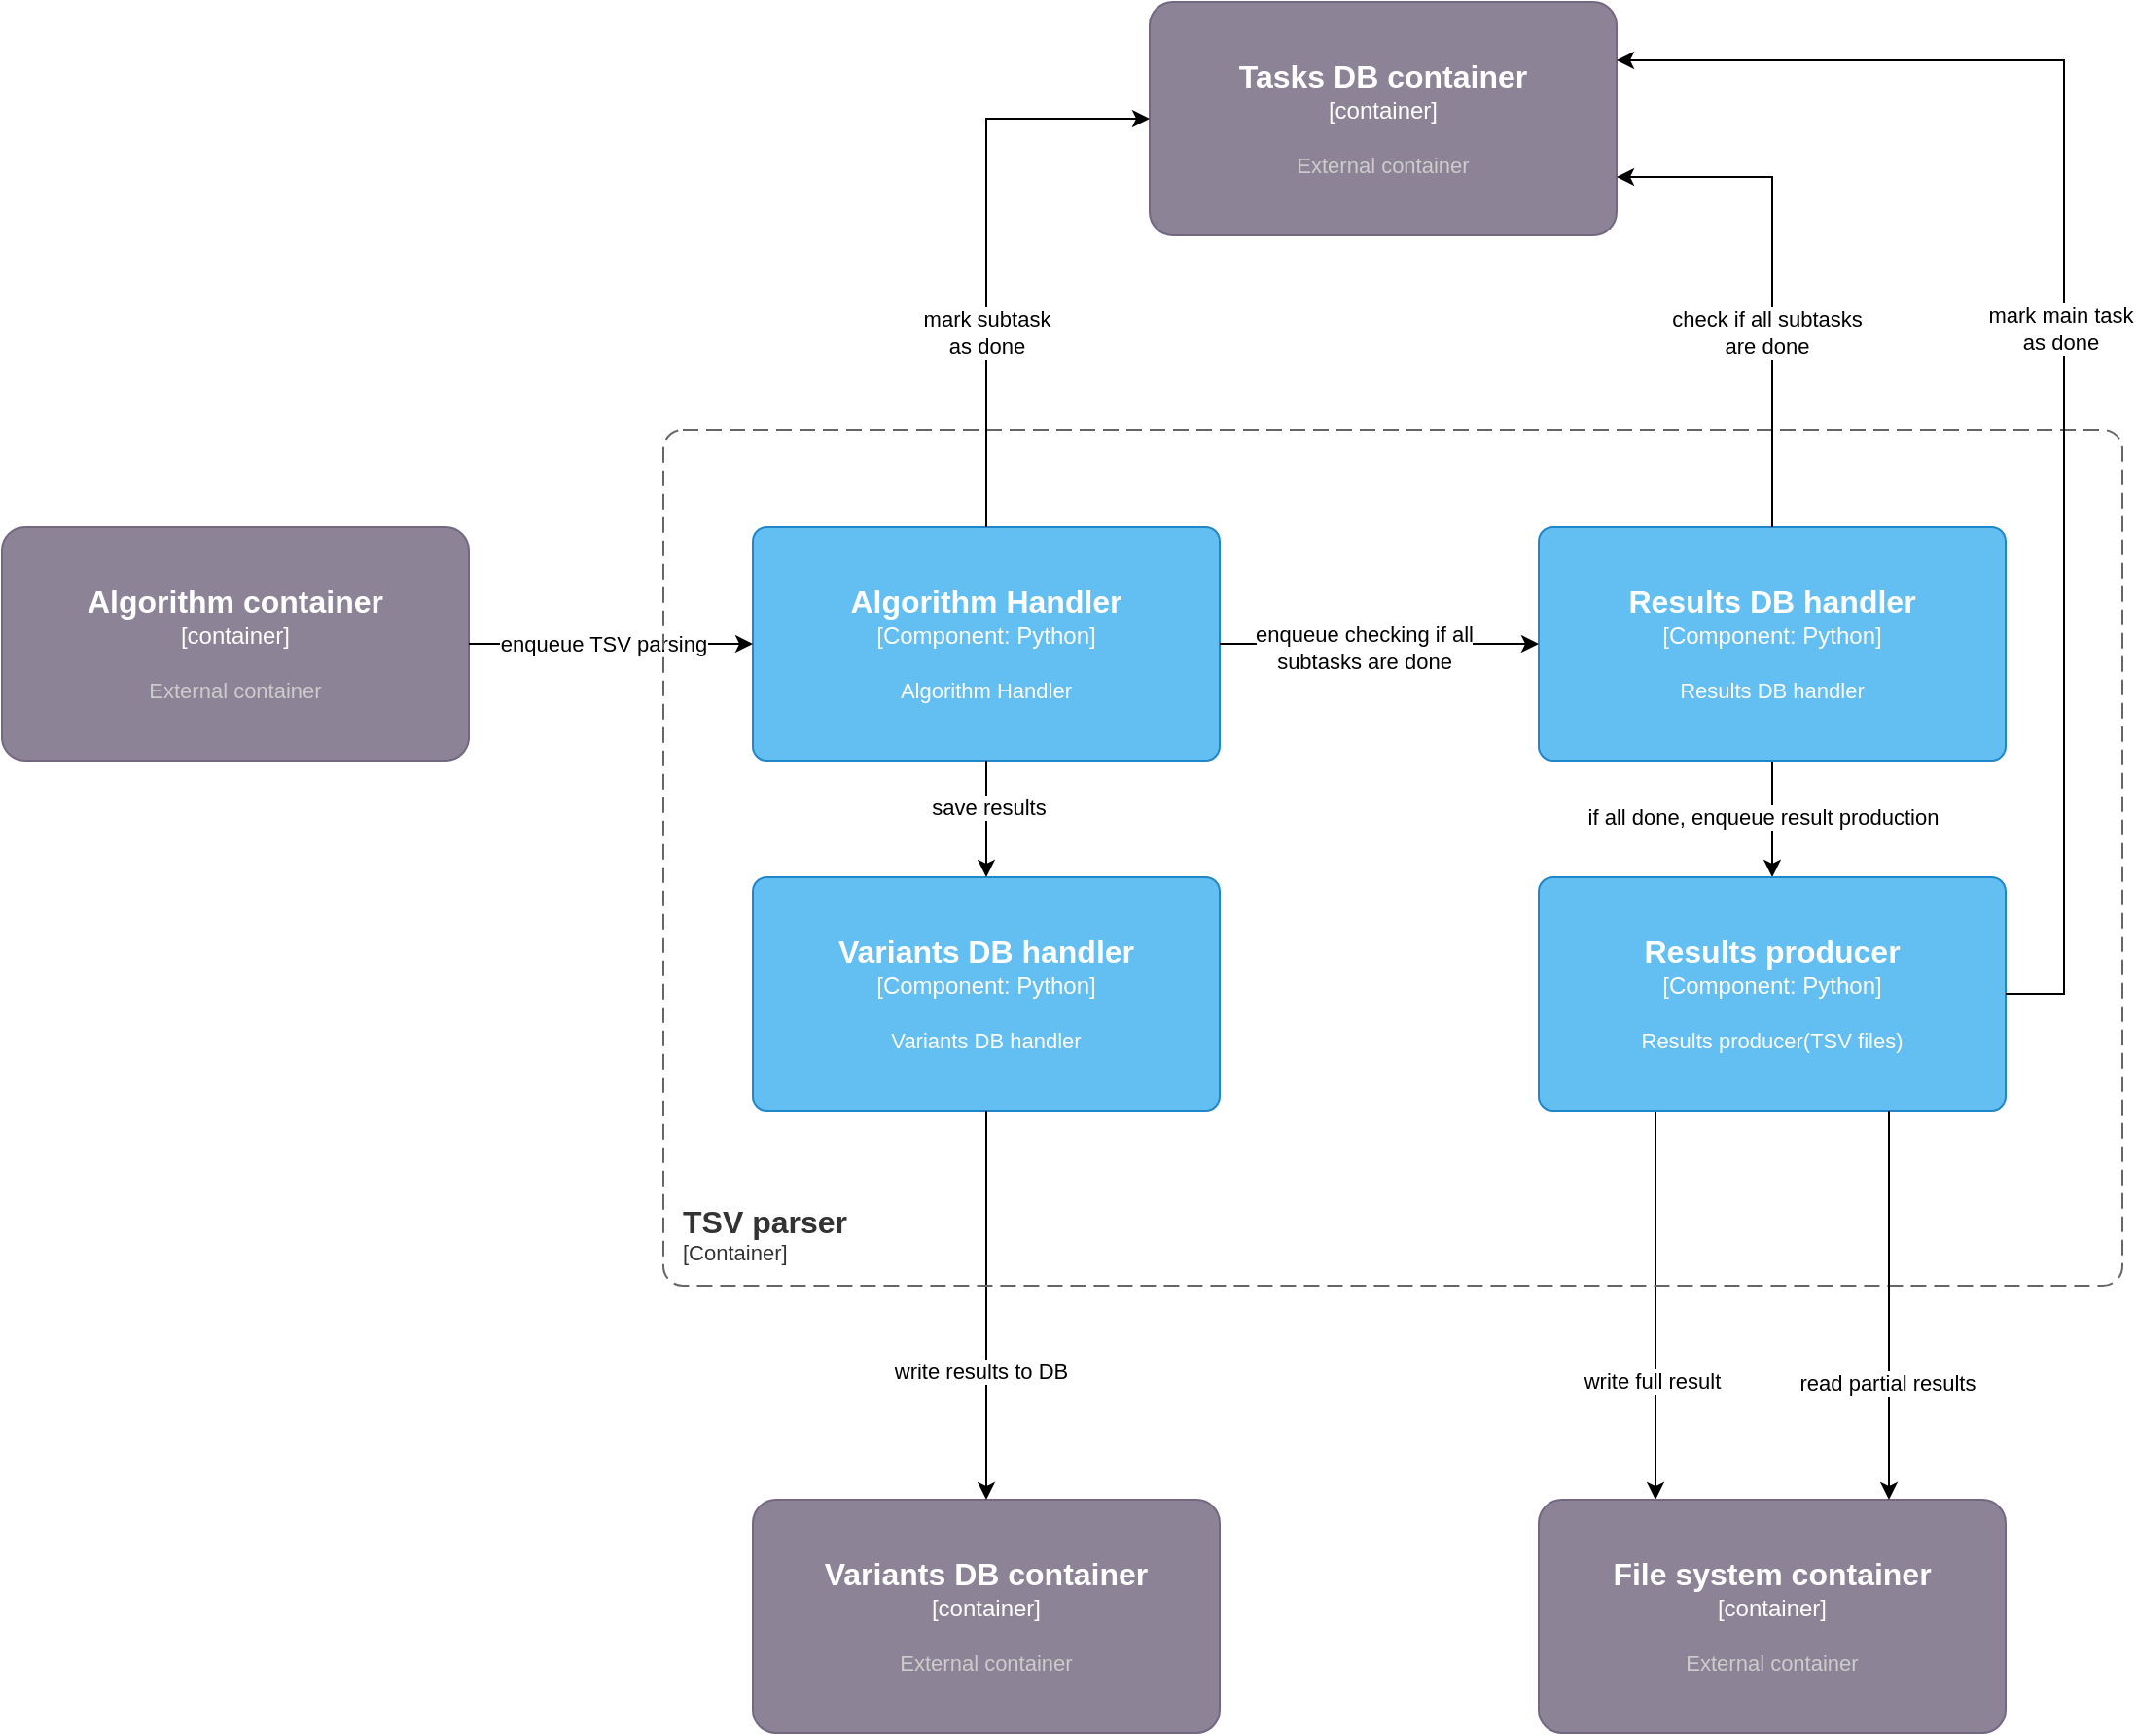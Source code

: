 <mxfile version="22.1.5" type="device" pages="2">
  <diagram id="C5RBs43oDa-KdzZeNtuy" name="Page-1">
    <mxGraphModel dx="3341" dy="934" grid="1" gridSize="10" guides="1" tooltips="1" connect="1" arrows="1" fold="1" page="1" pageScale="1" pageWidth="827" pageHeight="1169" math="0" shadow="0">
      <root>
        <mxCell id="WIyWlLk6GJQsqaUBKTNV-0" />
        <mxCell id="WIyWlLk6GJQsqaUBKTNV-1" parent="WIyWlLk6GJQsqaUBKTNV-0" />
        <object placeholders="1" c4Name="Algorithm Handler" c4Type="Component" c4Technology="Python" c4Description="Algorithm Handler" label="&lt;font style=&quot;font-size: 16px&quot;&gt;&lt;b&gt;%c4Name%&lt;/b&gt;&lt;/font&gt;&lt;div&gt;[%c4Type%: %c4Technology%]&lt;/div&gt;&lt;br&gt;&lt;div&gt;&lt;font style=&quot;font-size: 11px&quot;&gt;%c4Description%&lt;/font&gt;&lt;/div&gt;" id="rKwKH5jRR2dIoYyOyhRB-0">
          <mxCell style="rounded=1;whiteSpace=wrap;html=1;labelBackgroundColor=none;fillColor=#63BEF2;fontColor=#ffffff;align=center;arcSize=6;strokeColor=#2086C9;metaEdit=1;resizable=0;points=[[0.25,0,0],[0.5,0,0],[0.75,0,0],[1,0.25,0],[1,0.5,0],[1,0.75,0],[0.75,1,0],[0.5,1,0],[0.25,1,0],[0,0.75,0],[0,0.5,0],[0,0.25,0]];" parent="WIyWlLk6GJQsqaUBKTNV-1" vertex="1">
            <mxGeometry x="-984" y="360" width="240" height="120" as="geometry" />
          </mxCell>
        </object>
        <object placeholders="1" c4Name="Algorithm container" c4Type="container" c4Description="External container" label="&lt;font style=&quot;font-size: 16px&quot;&gt;&lt;b&gt;%c4Name%&lt;/b&gt;&lt;/font&gt;&lt;div&gt;[%c4Type%]&lt;/div&gt;&lt;br&gt;&lt;div&gt;&lt;font style=&quot;font-size: 11px&quot;&gt;&lt;font color=&quot;#cccccc&quot;&gt;%c4Description%&lt;/font&gt;&lt;/div&gt;" id="rKwKH5jRR2dIoYyOyhRB-3">
          <mxCell style="rounded=1;whiteSpace=wrap;html=1;labelBackgroundColor=none;fillColor=#8C8496;fontColor=#ffffff;align=center;arcSize=10;strokeColor=#736782;metaEdit=1;resizable=0;points=[[0.25,0,0],[0.5,0,0],[0.75,0,0],[1,0.25,0],[1,0.5,0],[1,0.75,0],[0.75,1,0],[0.5,1,0],[0.25,1,0],[0,0.75,0],[0,0.5,0],[0,0.25,0]];" parent="WIyWlLk6GJQsqaUBKTNV-1" vertex="1">
            <mxGeometry x="-1370" y="360" width="240" height="120" as="geometry" />
          </mxCell>
        </object>
        <object placeholders="1" c4Name="Variants DB handler" c4Type="Component" c4Technology="Python" c4Description="Variants DB handler" label="&lt;font style=&quot;font-size: 16px&quot;&gt;&lt;b&gt;%c4Name%&lt;/b&gt;&lt;/font&gt;&lt;div&gt;[%c4Type%: %c4Technology%]&lt;/div&gt;&lt;br&gt;&lt;div&gt;&lt;font style=&quot;font-size: 11px&quot;&gt;%c4Description%&lt;/font&gt;&lt;/div&gt;" id="rKwKH5jRR2dIoYyOyhRB-4">
          <mxCell style="rounded=1;whiteSpace=wrap;html=1;labelBackgroundColor=none;fillColor=#63BEF2;fontColor=#ffffff;align=center;arcSize=6;strokeColor=#2086C9;metaEdit=1;resizable=0;points=[[0.25,0,0],[0.5,0,0],[0.75,0,0],[1,0.25,0],[1,0.5,0],[1,0.75,0],[0.75,1,0],[0.5,1,0],[0.25,1,0],[0,0.75,0],[0,0.5,0],[0,0.25,0]];" parent="WIyWlLk6GJQsqaUBKTNV-1" vertex="1">
            <mxGeometry x="-984" y="540" width="240" height="120" as="geometry" />
          </mxCell>
        </object>
        <mxCell id="rKwKH5jRR2dIoYyOyhRB-7" style="edgeStyle=orthogonalEdgeStyle;rounded=0;orthogonalLoop=1;jettySize=auto;html=1;exitX=0.5;exitY=1;exitDx=0;exitDy=0;exitPerimeter=0;startArrow=none;startFill=0;" parent="WIyWlLk6GJQsqaUBKTNV-1" source="rKwKH5jRR2dIoYyOyhRB-5" target="rKwKH5jRR2dIoYyOyhRB-6" edge="1">
          <mxGeometry relative="1" as="geometry" />
        </mxCell>
        <mxCell id="e27GyPCkwXopAo5xCgVj-14" value="&lt;div&gt;if all done, enqueue result production&lt;br&gt;&lt;/div&gt;" style="edgeLabel;html=1;align=center;verticalAlign=middle;resizable=0;points=[];" vertex="1" connectable="0" parent="rKwKH5jRR2dIoYyOyhRB-7">
          <mxGeometry x="-0.017" y="-5" relative="1" as="geometry">
            <mxPoint y="-1" as="offset" />
          </mxGeometry>
        </mxCell>
        <object placeholders="1" c4Name="Results DB handler" c4Type="Component" c4Technology="Python" c4Description="Results DB handler" label="&lt;font style=&quot;font-size: 16px&quot;&gt;&lt;b&gt;%c4Name%&lt;/b&gt;&lt;/font&gt;&lt;div&gt;[%c4Type%: %c4Technology%]&lt;/div&gt;&lt;br&gt;&lt;div&gt;&lt;font style=&quot;font-size: 11px&quot;&gt;%c4Description%&lt;/font&gt;&lt;/div&gt;" id="rKwKH5jRR2dIoYyOyhRB-5">
          <mxCell style="rounded=1;whiteSpace=wrap;html=1;labelBackgroundColor=none;fillColor=#63BEF2;fontColor=#ffffff;align=center;arcSize=6;strokeColor=#2086C9;metaEdit=1;resizable=0;points=[[0.25,0,0],[0.5,0,0],[0.75,0,0],[1,0.25,0],[1,0.5,0],[1,0.75,0],[0.75,1,0],[0.5,1,0],[0.25,1,0],[0,0.75,0],[0,0.5,0],[0,0.25,0]];" parent="WIyWlLk6GJQsqaUBKTNV-1" vertex="1">
            <mxGeometry x="-580" y="360" width="240" height="120" as="geometry" />
          </mxCell>
        </object>
        <mxCell id="rKwKH5jRR2dIoYyOyhRB-15" style="edgeStyle=orthogonalEdgeStyle;rounded=0;orthogonalLoop=1;jettySize=auto;html=1;exitX=0.25;exitY=1;exitDx=0;exitDy=0;exitPerimeter=0;entryX=0.25;entryY=0;entryDx=0;entryDy=0;entryPerimeter=0;" parent="WIyWlLk6GJQsqaUBKTNV-1" source="rKwKH5jRR2dIoYyOyhRB-6" target="rKwKH5jRR2dIoYyOyhRB-10" edge="1">
          <mxGeometry relative="1" as="geometry">
            <Array as="points" />
            <mxPoint x="-500" y="760" as="targetPoint" />
          </mxGeometry>
        </mxCell>
        <mxCell id="e27GyPCkwXopAo5xCgVj-17" value="write full result" style="edgeLabel;html=1;align=center;verticalAlign=middle;resizable=0;points=[];" vertex="1" connectable="0" parent="rKwKH5jRR2dIoYyOyhRB-15">
          <mxGeometry x="0.395" y="-2" relative="1" as="geometry">
            <mxPoint y="-1" as="offset" />
          </mxGeometry>
        </mxCell>
        <object placeholders="1" c4Name="Results producer" c4Type="Component" c4Technology="Python" c4Description="Results producer(TSV files)" label="&lt;font style=&quot;font-size: 16px&quot;&gt;&lt;b&gt;%c4Name%&lt;/b&gt;&lt;/font&gt;&lt;div&gt;[%c4Type%: %c4Technology%]&lt;/div&gt;&lt;br&gt;&lt;div&gt;&lt;font style=&quot;font-size: 11px&quot;&gt;%c4Description%&lt;/font&gt;&lt;/div&gt;" id="rKwKH5jRR2dIoYyOyhRB-6">
          <mxCell style="rounded=1;whiteSpace=wrap;html=1;labelBackgroundColor=none;fillColor=#63BEF2;fontColor=#ffffff;align=center;arcSize=6;strokeColor=#2086C9;metaEdit=1;resizable=0;points=[[0.25,0,0],[0.5,0,0],[0.75,0,0],[1,0.25,0],[1,0.5,0],[1,0.75,0],[0.75,1,0],[0.5,1,0],[0.25,1,0],[0,0.75,0],[0,0.5,0],[0,0.25,0]];" parent="WIyWlLk6GJQsqaUBKTNV-1" vertex="1">
            <mxGeometry x="-580" y="540" width="240" height="120" as="geometry" />
          </mxCell>
        </object>
        <mxCell id="rKwKH5jRR2dIoYyOyhRB-8" style="edgeStyle=orthogonalEdgeStyle;rounded=0;orthogonalLoop=1;jettySize=auto;html=1;exitX=0.5;exitY=1;exitDx=0;exitDy=0;exitPerimeter=0;entryX=0.5;entryY=0;entryDx=0;entryDy=0;entryPerimeter=0;" parent="WIyWlLk6GJQsqaUBKTNV-1" source="rKwKH5jRR2dIoYyOyhRB-0" target="rKwKH5jRR2dIoYyOyhRB-4" edge="1">
          <mxGeometry relative="1" as="geometry" />
        </mxCell>
        <mxCell id="e27GyPCkwXopAo5xCgVj-5" value="&lt;div&gt;save results&lt;/div&gt;" style="edgeLabel;html=1;align=center;verticalAlign=middle;resizable=0;points=[];" vertex="1" connectable="0" parent="rKwKH5jRR2dIoYyOyhRB-8">
          <mxGeometry x="-0.183" y="1" relative="1" as="geometry">
            <mxPoint y="-1" as="offset" />
          </mxGeometry>
        </mxCell>
        <mxCell id="rKwKH5jRR2dIoYyOyhRB-9" style="edgeStyle=orthogonalEdgeStyle;rounded=0;orthogonalLoop=1;jettySize=auto;html=1;exitX=1;exitY=0.5;exitDx=0;exitDy=0;exitPerimeter=0;entryX=0;entryY=0.5;entryDx=0;entryDy=0;entryPerimeter=0;" parent="WIyWlLk6GJQsqaUBKTNV-1" source="rKwKH5jRR2dIoYyOyhRB-0" target="rKwKH5jRR2dIoYyOyhRB-5" edge="1">
          <mxGeometry relative="1" as="geometry">
            <mxPoint x="-610" y="420" as="targetPoint" />
            <Array as="points">
              <mxPoint x="-660" y="420" />
              <mxPoint x="-660" y="420" />
            </Array>
          </mxGeometry>
        </mxCell>
        <mxCell id="e27GyPCkwXopAo5xCgVj-4" value="&lt;div&gt;enqueue checking if all&lt;/div&gt;&lt;div&gt;subtasks are done&lt;/div&gt;" style="edgeLabel;html=1;align=center;verticalAlign=middle;resizable=0;points=[];" vertex="1" connectable="0" parent="rKwKH5jRR2dIoYyOyhRB-9">
          <mxGeometry x="-0.091" y="-2" relative="1" as="geometry">
            <mxPoint x="-1" as="offset" />
          </mxGeometry>
        </mxCell>
        <object placeholders="1" c4Name="File system container" c4Type="container" c4Description="External container" label="&lt;font style=&quot;font-size: 16px&quot;&gt;&lt;b&gt;%c4Name%&lt;/b&gt;&lt;/font&gt;&lt;div&gt;[%c4Type%]&lt;/div&gt;&lt;br&gt;&lt;div&gt;&lt;font style=&quot;font-size: 11px&quot;&gt;&lt;font color=&quot;#cccccc&quot;&gt;%c4Description%&lt;/font&gt;&lt;/div&gt;" id="rKwKH5jRR2dIoYyOyhRB-10">
          <mxCell style="rounded=1;whiteSpace=wrap;html=1;labelBackgroundColor=none;fillColor=#8C8496;fontColor=#ffffff;align=center;arcSize=10;strokeColor=#736782;metaEdit=1;resizable=0;points=[[0.25,0,0],[0.5,0,0],[0.75,0,0],[1,0.25,0],[1,0.5,0],[1,0.75,0],[0.75,1,0],[0.5,1,0],[0.25,1,0],[0,0.75,0],[0,0.5,0],[0,0.25,0]];" parent="WIyWlLk6GJQsqaUBKTNV-1" vertex="1">
            <mxGeometry x="-580" y="860" width="240" height="120" as="geometry" />
          </mxCell>
        </object>
        <object placeholders="1" c4Name="Variants DB container" c4Type="container" c4Description="External container" label="&lt;font style=&quot;font-size: 16px&quot;&gt;&lt;b&gt;%c4Name%&lt;/b&gt;&lt;/font&gt;&lt;div&gt;[%c4Type%]&lt;/div&gt;&lt;br&gt;&lt;div&gt;&lt;font style=&quot;font-size: 11px&quot;&gt;&lt;font color=&quot;#cccccc&quot;&gt;%c4Description%&lt;/font&gt;&lt;/div&gt;" id="rKwKH5jRR2dIoYyOyhRB-11">
          <mxCell style="rounded=1;whiteSpace=wrap;html=1;labelBackgroundColor=none;fillColor=#8C8496;fontColor=#ffffff;align=center;arcSize=10;strokeColor=#736782;metaEdit=1;resizable=0;points=[[0.25,0,0],[0.5,0,0],[0.75,0,0],[1,0.25,0],[1,0.5,0],[1,0.75,0],[0.75,1,0],[0.5,1,0],[0.25,1,0],[0,0.75,0],[0,0.5,0],[0,0.25,0]];" parent="WIyWlLk6GJQsqaUBKTNV-1" vertex="1">
            <mxGeometry x="-984" y="860" width="240" height="120" as="geometry" />
          </mxCell>
        </object>
        <object placeholders="1" c4Name="Tasks DB container" c4Type="container" c4Description="External container" label="&lt;font style=&quot;font-size: 16px&quot;&gt;&lt;b&gt;%c4Name%&lt;/b&gt;&lt;/font&gt;&lt;div&gt;[%c4Type%]&lt;/div&gt;&lt;br&gt;&lt;div&gt;&lt;font style=&quot;font-size: 11px&quot;&gt;&lt;font color=&quot;#cccccc&quot;&gt;%c4Description%&lt;/font&gt;&lt;/div&gt;" id="rKwKH5jRR2dIoYyOyhRB-12">
          <mxCell style="rounded=1;whiteSpace=wrap;html=1;labelBackgroundColor=none;fillColor=#8C8496;fontColor=#ffffff;align=center;arcSize=10;strokeColor=#736782;metaEdit=1;resizable=0;points=[[0.25,0,0],[0.5,0,0],[0.75,0,0],[1,0.25,0],[1,0.5,0],[1,0.75,0],[0.75,1,0],[0.5,1,0],[0.25,1,0],[0,0.75,0],[0,0.5,0],[0,0.25,0]];" parent="WIyWlLk6GJQsqaUBKTNV-1" vertex="1">
            <mxGeometry x="-780" y="90" width="240" height="120" as="geometry" />
          </mxCell>
        </object>
        <mxCell id="rKwKH5jRR2dIoYyOyhRB-13" style="edgeStyle=orthogonalEdgeStyle;rounded=0;orthogonalLoop=1;jettySize=auto;html=1;exitX=0.5;exitY=1;exitDx=0;exitDy=0;exitPerimeter=0;entryX=0.5;entryY=0;entryDx=0;entryDy=0;entryPerimeter=0;" parent="WIyWlLk6GJQsqaUBKTNV-1" source="rKwKH5jRR2dIoYyOyhRB-4" target="rKwKH5jRR2dIoYyOyhRB-11" edge="1">
          <mxGeometry relative="1" as="geometry" />
        </mxCell>
        <mxCell id="e27GyPCkwXopAo5xCgVj-16" value="&lt;div&gt;write results to DB&lt;/div&gt;" style="edgeLabel;html=1;align=center;verticalAlign=middle;resizable=0;points=[];" vertex="1" connectable="0" parent="rKwKH5jRR2dIoYyOyhRB-13">
          <mxGeometry x="0.345" y="-3" relative="1" as="geometry">
            <mxPoint y="-1" as="offset" />
          </mxGeometry>
        </mxCell>
        <mxCell id="rKwKH5jRR2dIoYyOyhRB-18" style="edgeStyle=orthogonalEdgeStyle;rounded=0;orthogonalLoop=1;jettySize=auto;html=1;entryX=0;entryY=0.5;entryDx=0;entryDy=0;entryPerimeter=0;" parent="WIyWlLk6GJQsqaUBKTNV-1" source="rKwKH5jRR2dIoYyOyhRB-3" target="rKwKH5jRR2dIoYyOyhRB-0" edge="1">
          <mxGeometry relative="1" as="geometry" />
        </mxCell>
        <mxCell id="e27GyPCkwXopAo5xCgVj-3" value="&lt;div&gt;enqueue TSV parsing&lt;/div&gt;" style="edgeLabel;html=1;align=center;verticalAlign=middle;resizable=0;points=[];" vertex="1" connectable="0" parent="rKwKH5jRR2dIoYyOyhRB-18">
          <mxGeometry x="-0.312" y="3" relative="1" as="geometry">
            <mxPoint x="19" y="3" as="offset" />
          </mxGeometry>
        </mxCell>
        <object placeholders="1" c4Name="TSV parser" c4Type="ContainerScopeBoundary" c4Application="Container" label="&lt;font style=&quot;font-size: 16px&quot;&gt;&lt;b&gt;&lt;div style=&quot;text-align: left&quot;&gt;%c4Name%&lt;/div&gt;&lt;/b&gt;&lt;/font&gt;&lt;div style=&quot;text-align: left&quot;&gt;[%c4Application%]&lt;/div&gt;" id="e27GyPCkwXopAo5xCgVj-1">
          <mxCell style="rounded=1;fontSize=11;whiteSpace=wrap;html=1;dashed=1;arcSize=20;fillColor=none;strokeColor=#666666;fontColor=#333333;labelBackgroundColor=none;align=left;verticalAlign=bottom;labelBorderColor=none;spacingTop=0;spacing=10;dashPattern=8 4;metaEdit=1;rotatable=0;perimeter=rectanglePerimeter;noLabel=0;labelPadding=0;allowArrows=0;connectable=0;expand=0;recursiveResize=0;editable=1;pointerEvents=0;absoluteArcSize=1;points=[[0.25,0,0],[0.5,0,0],[0.75,0,0],[1,0.25,0],[1,0.5,0],[1,0.75,0],[0.75,1,0],[0.5,1,0],[0.25,1,0],[0,0.75,0],[0,0.5,0],[0,0.25,0]];" vertex="1" parent="WIyWlLk6GJQsqaUBKTNV-1">
            <mxGeometry x="-1030" y="310" width="750" height="440" as="geometry" />
          </mxCell>
        </object>
        <mxCell id="e27GyPCkwXopAo5xCgVj-6" style="edgeStyle=orthogonalEdgeStyle;rounded=0;orthogonalLoop=1;jettySize=auto;html=1;exitX=0.5;exitY=0;exitDx=0;exitDy=0;exitPerimeter=0;entryX=0;entryY=0.5;entryDx=0;entryDy=0;entryPerimeter=0;" edge="1" parent="WIyWlLk6GJQsqaUBKTNV-1" source="rKwKH5jRR2dIoYyOyhRB-0" target="rKwKH5jRR2dIoYyOyhRB-12">
          <mxGeometry relative="1" as="geometry" />
        </mxCell>
        <mxCell id="e27GyPCkwXopAo5xCgVj-11" value="&lt;div&gt;mark subtask&lt;/div&gt;&lt;div&gt;as done&lt;/div&gt;" style="edgeLabel;html=1;align=center;verticalAlign=middle;resizable=0;points=[];" vertex="1" connectable="0" parent="e27GyPCkwXopAo5xCgVj-6">
          <mxGeometry x="-0.053" y="3" relative="1" as="geometry">
            <mxPoint x="3" y="39" as="offset" />
          </mxGeometry>
        </mxCell>
        <mxCell id="e27GyPCkwXopAo5xCgVj-8" style="edgeStyle=orthogonalEdgeStyle;rounded=0;orthogonalLoop=1;jettySize=auto;html=1;exitX=1;exitY=0.75;exitDx=0;exitDy=0;exitPerimeter=0;entryX=0.5;entryY=0;entryDx=0;entryDy=0;entryPerimeter=0;startArrow=classic;startFill=1;endArrow=none;endFill=0;" edge="1" parent="WIyWlLk6GJQsqaUBKTNV-1" source="rKwKH5jRR2dIoYyOyhRB-12" target="rKwKH5jRR2dIoYyOyhRB-5">
          <mxGeometry relative="1" as="geometry" />
        </mxCell>
        <mxCell id="e27GyPCkwXopAo5xCgVj-9" value="&lt;div&gt;&lt;br&gt;&lt;/div&gt;&lt;div&gt;&lt;br&gt;&lt;/div&gt;" style="edgeLabel;html=1;align=center;verticalAlign=middle;resizable=0;points=[];" vertex="1" connectable="0" parent="e27GyPCkwXopAo5xCgVj-8">
          <mxGeometry x="0.031" relative="1" as="geometry">
            <mxPoint x="1" y="-1" as="offset" />
          </mxGeometry>
        </mxCell>
        <mxCell id="e27GyPCkwXopAo5xCgVj-10" value="&lt;div&gt;check if all subtasks&lt;/div&gt;&lt;div&gt;are done&lt;br&gt;&lt;/div&gt;" style="edgeLabel;html=1;align=center;verticalAlign=middle;resizable=0;points=[];" vertex="1" connectable="0" parent="e27GyPCkwXopAo5xCgVj-8">
          <mxGeometry x="0.048" y="-3" relative="1" as="geometry">
            <mxPoint y="24" as="offset" />
          </mxGeometry>
        </mxCell>
        <mxCell id="e27GyPCkwXopAo5xCgVj-12" style="edgeStyle=orthogonalEdgeStyle;rounded=0;orthogonalLoop=1;jettySize=auto;html=1;exitX=1;exitY=0.5;exitDx=0;exitDy=0;exitPerimeter=0;entryX=1;entryY=0.25;entryDx=0;entryDy=0;entryPerimeter=0;" edge="1" parent="WIyWlLk6GJQsqaUBKTNV-1" source="rKwKH5jRR2dIoYyOyhRB-6" target="rKwKH5jRR2dIoYyOyhRB-12">
          <mxGeometry relative="1" as="geometry">
            <Array as="points">
              <mxPoint x="-310" y="600" />
              <mxPoint x="-310" y="120" />
            </Array>
          </mxGeometry>
        </mxCell>
        <mxCell id="e27GyPCkwXopAo5xCgVj-13" value="&lt;div&gt;mark main task&lt;/div&gt;&lt;div&gt;as done&lt;/div&gt;" style="edgeLabel;html=1;align=center;verticalAlign=middle;resizable=0;points=[];" vertex="1" connectable="0" parent="e27GyPCkwXopAo5xCgVj-12">
          <mxGeometry x="0.116" y="2" relative="1" as="geometry">
            <mxPoint y="41" as="offset" />
          </mxGeometry>
        </mxCell>
        <mxCell id="e27GyPCkwXopAo5xCgVj-15" style="edgeStyle=orthogonalEdgeStyle;rounded=0;orthogonalLoop=1;jettySize=auto;html=1;exitX=0.75;exitY=0;exitDx=0;exitDy=0;exitPerimeter=0;entryX=0.75;entryY=1;entryDx=0;entryDy=0;entryPerimeter=0;startArrow=classic;startFill=1;endArrow=none;endFill=0;" edge="1" parent="WIyWlLk6GJQsqaUBKTNV-1" source="rKwKH5jRR2dIoYyOyhRB-10" target="rKwKH5jRR2dIoYyOyhRB-6">
          <mxGeometry relative="1" as="geometry" />
        </mxCell>
        <mxCell id="e27GyPCkwXopAo5xCgVj-18" value="read partial results" style="edgeLabel;html=1;align=center;verticalAlign=middle;resizable=0;points=[];" vertex="1" connectable="0" parent="e27GyPCkwXopAo5xCgVj-15">
          <mxGeometry x="-0.407" y="1" relative="1" as="geometry">
            <mxPoint y="-1" as="offset" />
          </mxGeometry>
        </mxCell>
      </root>
    </mxGraphModel>
  </diagram>
  <diagram id="X4-AyV9kWFN2xUtH72eL" name="Strona-2">
    <mxGraphModel dx="712" dy="827" grid="1" gridSize="10" guides="1" tooltips="1" connect="1" arrows="1" fold="1" page="1" pageScale="1" pageWidth="827" pageHeight="1169" math="0" shadow="0">
      <root>
        <mxCell id="0" />
        <mxCell id="1" parent="0" />
      </root>
    </mxGraphModel>
  </diagram>
</mxfile>
